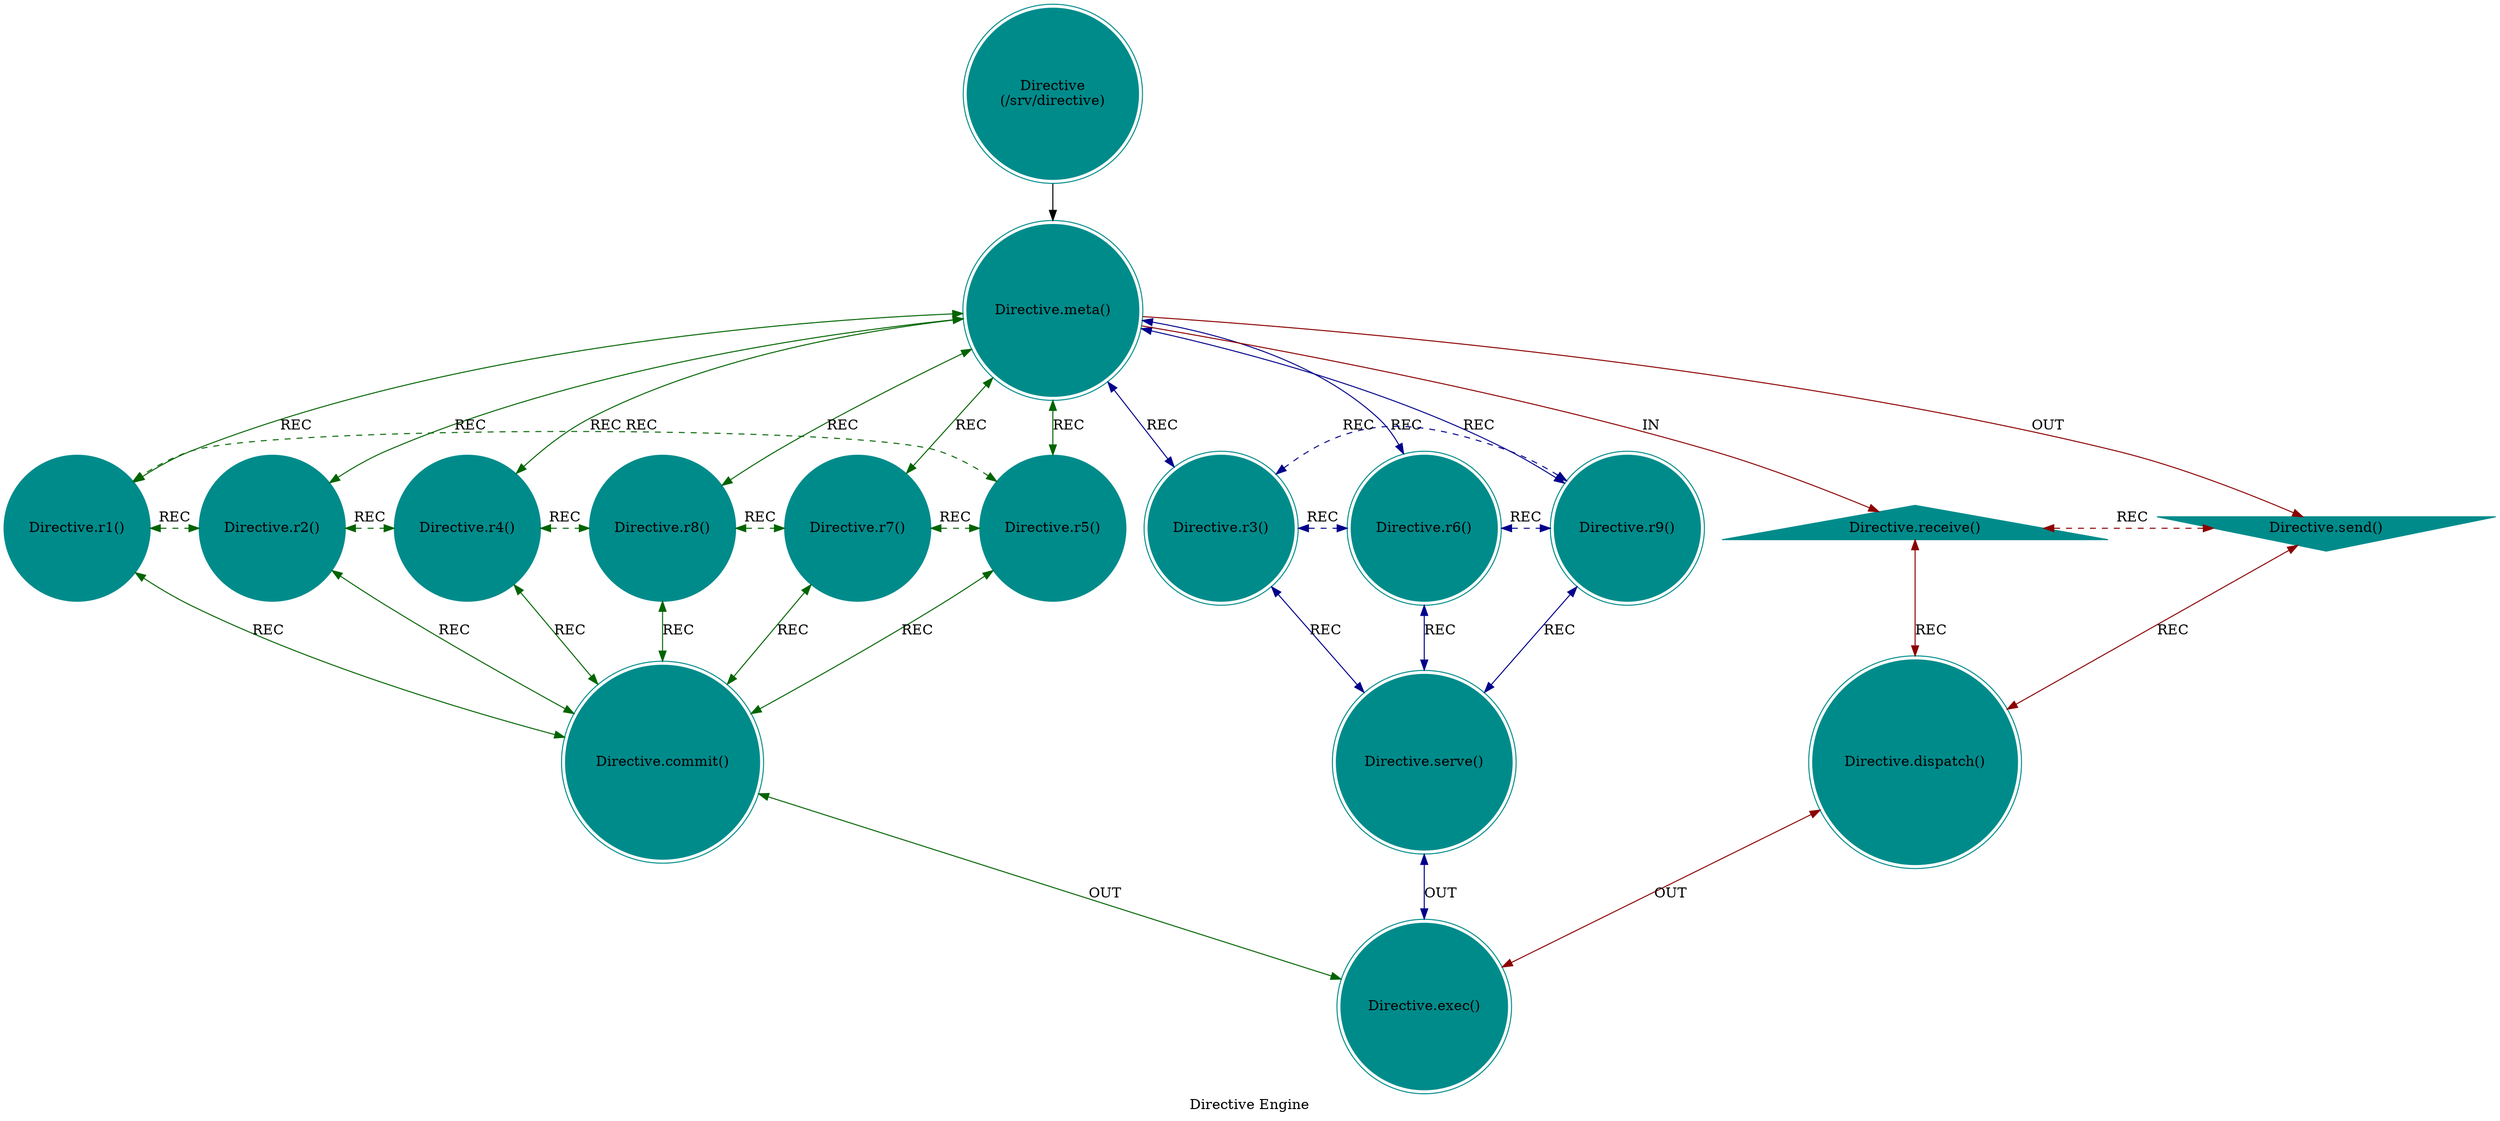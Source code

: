 digraph DirectiveEngine {
    label = "Directive Engine";
    style = filled;
    color = red;
    comment = "";
    node [shape = circle; style = filled; color = darkcyan;];
    
    spark_c_mythos_t [label = "Directive\n(/srv/directive)";shape = doublecircle;];
    
    // r0::meta();r1,r2,r4,r8,r7,r5;r3,r6,r;ra::receive(),rb::send(),rc::dispatch(),rd::commit(),re::serve(),rf::exec()
    spark_0_directive_t [label = "Directive.meta()";shape = doublecircle;comment = "";];
    spark_1_directive_t [label = "Directive.r1()";shape = circle;comment = "";];
    spark_2_directive_t [label = "Directive.r2()";shape = circle;comment = "";];
    spark_4_directive_t [label = "Directive.r4()";shape = circle;comment = "";];
    spark_8_directive_t [label = "Directive.r8()";shape = circle;comment = "";];
    spark_7_directive_t [label = "Directive.r7()";shape = circle;comment = "";];
    spark_5_directive_t [label = "Directive.r5()";shape = circle;comment = "";];
    spark_3_directive_t [label = "Directive.r3()";shape = doublecircle;comment = "";];
    spark_6_directive_t [label = "Directive.r6()";shape = doublecircle;comment = "";];
    spark_9_directive_t [label = "Directive.r9()";shape = doublecircle;comment = "";];
    spark_a_directive_t [label = "Directive.receive()";shape = triangle;comment = "";];
    spark_b_directive_t [label = "Directive.send()";shape = invtriangle;comment = "";];
    spark_c_directive_t [label = "Directive.dispatch()";shape = doublecircle;comment = "";];
    spark_d_directive_t [label = "Directive.commit()";shape = doublecircle;comment = "";];
    spark_e_directive_t [label = "Directive.serve()";shape = doublecircle;comment = "`/srv/directive`";];
    spark_f_directive_t [label = "Directive.exec()";shape = doublecircle;comment = "";];
    
    // IN = Input
    // OUT = Output
    // REC = Recursion
    spark_c_mythos_t -> spark_0_directive_t;
    
    spark_0_directive_t -> spark_a_directive_t [label = "IN"; color = darkred; comment = "";];
    spark_0_directive_t -> spark_b_directive_t [label = "OUT"; color = darkred; comment = "";];
    spark_0_directive_t -> {spark_3_directive_t spark_6_directive_t spark_9_directive_t} [label = "REC"; color = darkblue; comment = ""; dir = both;];
    spark_0_directive_t -> {spark_1_directive_t spark_2_directive_t spark_4_directive_t spark_8_directive_t spark_7_directive_t spark_5_directive_t} [label = "REC"; color = darkgreen; comment = ""; dir = both;];
    
    {spark_a_directive_t spark_b_directive_t} -> spark_c_directive_t [label = "REC"; color = darkred; comment = ""; dir = both;];
    {spark_1_directive_t spark_2_directive_t spark_4_directive_t spark_8_directive_t spark_7_directive_t spark_5_directive_t} -> spark_d_directive_t [label = "REC"; color = darkgreen; comment = ""; dir = both;];
    {spark_3_directive_t spark_6_directive_t spark_9_directive_t} -> spark_e_directive_t [label = "REC"; color = darkblue; comment = ""; dir = both;];
    
    spark_1_directive_t -> spark_2_directive_t -> spark_4_directive_t -> spark_8_directive_t -> spark_7_directive_t -> spark_5_directive_t -> spark_1_directive_t [label = "REC"; color = darkgreen; comment = ""; style = dashed; constraint = false; dir = both;];
    spark_3_directive_t -> spark_6_directive_t -> spark_9_directive_t -> spark_3_directive_t [label = "REC"; color = darkblue; comment = ""; style = dashed; constraint = false; dir = both;];
    spark_a_directive_t -> spark_b_directive_t [label = "REC"; color = darkred; comment = ""; constraint = false; style = dashed; dir = both;];
    
    spark_c_directive_t -> spark_f_directive_t [label = "OUT"; color = darkred; comment = ""; dir = both;];
    spark_d_directive_t -> spark_f_directive_t [label = "OUT"; color = darkgreen; comment = ""; dir = both;];
    spark_e_directive_t -> spark_f_directive_t [label = "OUT"; color = darkblue; comment = ""; dir = both;];
}